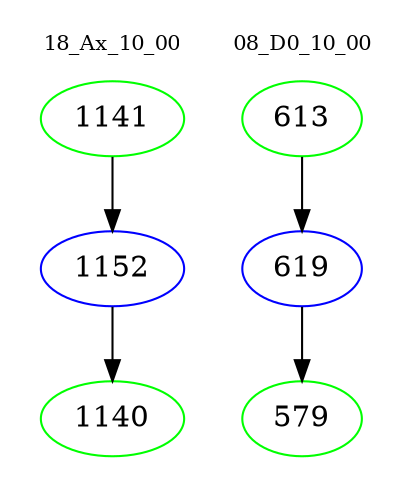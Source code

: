 digraph{
subgraph cluster_0 {
color = white
label = "18_Ax_10_00";
fontsize=10;
T0_1141 [label="1141", color="green"]
T0_1141 -> T0_1152 [color="black"]
T0_1152 [label="1152", color="blue"]
T0_1152 -> T0_1140 [color="black"]
T0_1140 [label="1140", color="green"]
}
subgraph cluster_1 {
color = white
label = "08_D0_10_00";
fontsize=10;
T1_613 [label="613", color="green"]
T1_613 -> T1_619 [color="black"]
T1_619 [label="619", color="blue"]
T1_619 -> T1_579 [color="black"]
T1_579 [label="579", color="green"]
}
}
